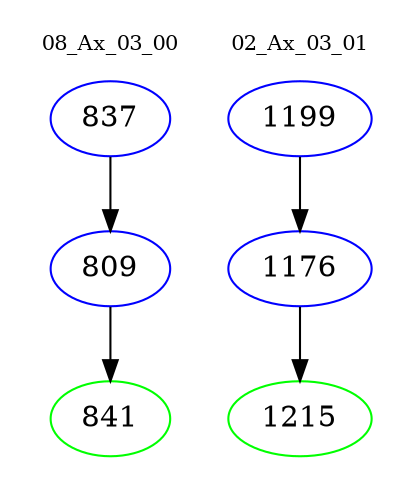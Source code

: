 digraph{
subgraph cluster_0 {
color = white
label = "08_Ax_03_00";
fontsize=10;
T0_837 [label="837", color="blue"]
T0_837 -> T0_809 [color="black"]
T0_809 [label="809", color="blue"]
T0_809 -> T0_841 [color="black"]
T0_841 [label="841", color="green"]
}
subgraph cluster_1 {
color = white
label = "02_Ax_03_01";
fontsize=10;
T1_1199 [label="1199", color="blue"]
T1_1199 -> T1_1176 [color="black"]
T1_1176 [label="1176", color="blue"]
T1_1176 -> T1_1215 [color="black"]
T1_1215 [label="1215", color="green"]
}
}
